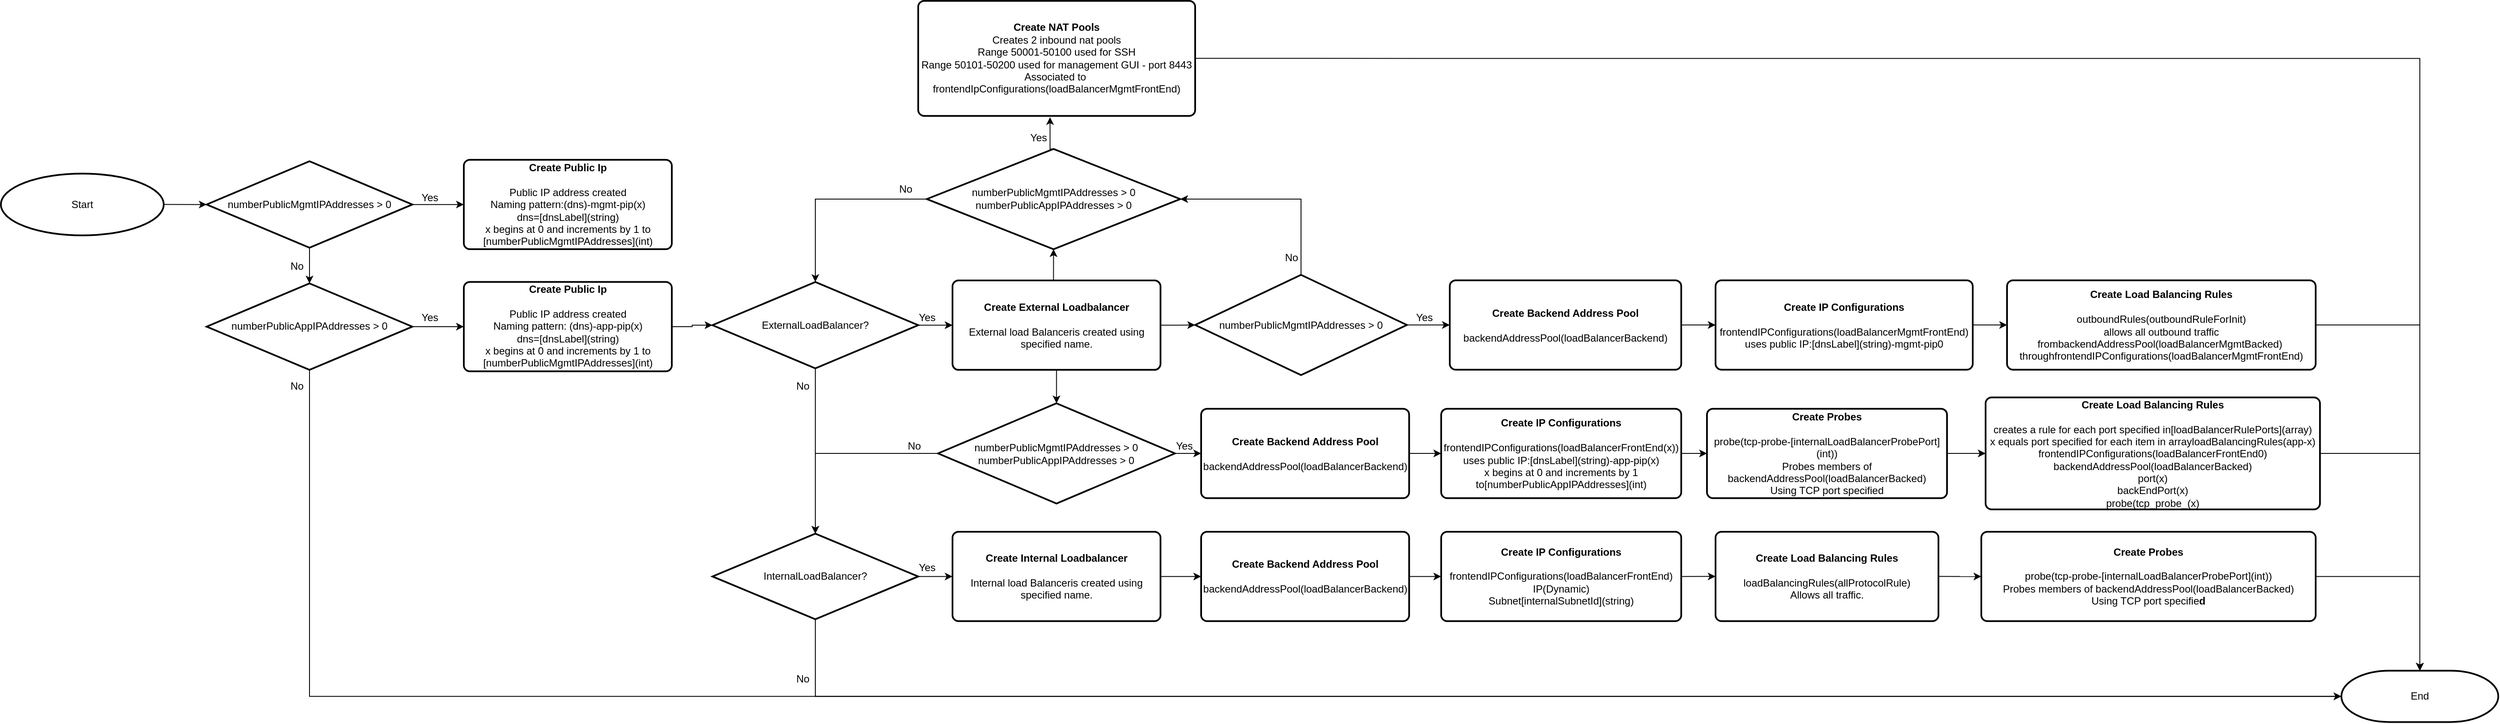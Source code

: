 <mxfile version="13.4.4" type="device"><diagram id="C5RBs43oDa-KdzZeNtuy" name="Page-1"><mxGraphModel dx="1626" dy="2055" grid="1" gridSize="10" guides="1" tooltips="1" connect="1" arrows="1" fold="1" page="1" pageScale="1" pageWidth="827" pageHeight="1169" math="0" shadow="0"><root><mxCell id="WIyWlLk6GJQsqaUBKTNV-0"/><mxCell id="WIyWlLk6GJQsqaUBKTNV-1" parent="WIyWlLk6GJQsqaUBKTNV-0"/><mxCell id="XrOmLeDOEpOcY8vLHEvd-4" style="edgeStyle=orthogonalEdgeStyle;rounded=0;orthogonalLoop=1;jettySize=auto;html=1;exitX=1;exitY=0.5;exitDx=0;exitDy=0;exitPerimeter=0;entryX=0;entryY=0.5;entryDx=0;entryDy=0;entryPerimeter=0;" edge="1" parent="WIyWlLk6GJQsqaUBKTNV-1" source="XrOmLeDOEpOcY8vLHEvd-1" target="XrOmLeDOEpOcY8vLHEvd-3"><mxGeometry relative="1" as="geometry"/></mxCell><mxCell id="XrOmLeDOEpOcY8vLHEvd-1" value="Start" style="strokeWidth=2;html=1;shape=mxgraph.flowchart.start_1;whiteSpace=wrap;" vertex="1" parent="WIyWlLk6GJQsqaUBKTNV-1"><mxGeometry x="20" y="31.72" width="190" height="72.18" as="geometry"/></mxCell><mxCell id="XrOmLeDOEpOcY8vLHEvd-6" style="edgeStyle=orthogonalEdgeStyle;rounded=0;orthogonalLoop=1;jettySize=auto;html=1;exitX=1;exitY=0.5;exitDx=0;exitDy=0;exitPerimeter=0;entryX=0;entryY=0.5;entryDx=0;entryDy=0;" edge="1" parent="WIyWlLk6GJQsqaUBKTNV-1" source="XrOmLeDOEpOcY8vLHEvd-3" target="XrOmLeDOEpOcY8vLHEvd-5"><mxGeometry relative="1" as="geometry"/></mxCell><mxCell id="XrOmLeDOEpOcY8vLHEvd-8" style="edgeStyle=orthogonalEdgeStyle;rounded=0;orthogonalLoop=1;jettySize=auto;html=1;exitX=0.5;exitY=1;exitDx=0;exitDy=0;exitPerimeter=0;entryX=0.5;entryY=0;entryDx=0;entryDy=0;entryPerimeter=0;" edge="1" parent="WIyWlLk6GJQsqaUBKTNV-1" source="XrOmLeDOEpOcY8vLHEvd-3" target="XrOmLeDOEpOcY8vLHEvd-7"><mxGeometry relative="1" as="geometry"/></mxCell><mxCell id="XrOmLeDOEpOcY8vLHEvd-3" value="numberPublicMgmtIPAddresses &amp;gt; 0" style="strokeWidth=2;html=1;shape=mxgraph.flowchart.decision;whiteSpace=wrap;" vertex="1" parent="WIyWlLk6GJQsqaUBKTNV-1"><mxGeometry x="260" y="17.35" width="240" height="100.93" as="geometry"/></mxCell><mxCell id="XrOmLeDOEpOcY8vLHEvd-5" value="&lt;b&gt;Create Public Ip&lt;/b&gt;&lt;br&gt;&lt;br&gt;&lt;div&gt;Public IP address created&lt;/div&gt;&lt;div&gt;Naming pattern:(dns)-mgmt-pip(x)&lt;/div&gt;&lt;div&gt;dns=[dnsLabel](string)&lt;/div&gt;&lt;div&gt;x begins at 0 and increments by 1 to&lt;/div&gt;&lt;div&gt;[numberPublicMgmtIPAddresses](int)&lt;/div&gt;" style="rounded=1;whiteSpace=wrap;html=1;absoluteArcSize=1;arcSize=14;strokeWidth=2;" vertex="1" parent="WIyWlLk6GJQsqaUBKTNV-1"><mxGeometry x="560" y="15.63" width="242.62" height="104.37" as="geometry"/></mxCell><mxCell id="2" value="Yes" style="text;html=1;align=center;verticalAlign=middle;resizable=0;points=[];autosize=1;" vertex="1" parent="WIyWlLk6GJQsqaUBKTNV-1"><mxGeometry x="500" y="50" width="40" height="20" as="geometry"/></mxCell><mxCell id="XrOmLeDOEpOcY8vLHEvd-11" style="edgeStyle=orthogonalEdgeStyle;rounded=0;orthogonalLoop=1;jettySize=auto;html=1;exitX=1;exitY=0.5;exitDx=0;exitDy=0;exitPerimeter=0;entryX=0;entryY=0.5;entryDx=0;entryDy=0;" edge="1" parent="WIyWlLk6GJQsqaUBKTNV-1" source="XrOmLeDOEpOcY8vLHEvd-7" target="XrOmLeDOEpOcY8vLHEvd-10"><mxGeometry relative="1" as="geometry"/></mxCell><mxCell id="XrOmLeDOEpOcY8vLHEvd-14" style="edgeStyle=orthogonalEdgeStyle;rounded=0;orthogonalLoop=1;jettySize=auto;html=1;exitX=0.5;exitY=1;exitDx=0;exitDy=0;exitPerimeter=0;entryX=0;entryY=0.5;entryDx=0;entryDy=0;entryPerimeter=0;" edge="1" parent="WIyWlLk6GJQsqaUBKTNV-1" source="XrOmLeDOEpOcY8vLHEvd-7" target="XrOmLeDOEpOcY8vLHEvd-13"><mxGeometry relative="1" as="geometry"/></mxCell><mxCell id="XrOmLeDOEpOcY8vLHEvd-7" value="numberPublicAppIPAddresses &amp;gt; 0" style="strokeWidth=2;html=1;shape=mxgraph.flowchart.decision;whiteSpace=wrap;" vertex="1" parent="WIyWlLk6GJQsqaUBKTNV-1"><mxGeometry x="260" y="160" width="240" height="100.93" as="geometry"/></mxCell><mxCell id="XrOmLeDOEpOcY8vLHEvd-9" value="No" style="text;html=1;align=center;verticalAlign=middle;resizable=0;points=[];autosize=1;" vertex="1" parent="WIyWlLk6GJQsqaUBKTNV-1"><mxGeometry x="350" y="130" width="30" height="20" as="geometry"/></mxCell><mxCell id="XrOmLeDOEpOcY8vLHEvd-17" style="edgeStyle=orthogonalEdgeStyle;rounded=0;orthogonalLoop=1;jettySize=auto;html=1;exitX=1;exitY=0.5;exitDx=0;exitDy=0;entryX=0;entryY=0.5;entryDx=0;entryDy=0;entryPerimeter=0;" edge="1" parent="WIyWlLk6GJQsqaUBKTNV-1" source="XrOmLeDOEpOcY8vLHEvd-10" target="XrOmLeDOEpOcY8vLHEvd-16"><mxGeometry relative="1" as="geometry"/></mxCell><mxCell id="XrOmLeDOEpOcY8vLHEvd-10" value="&lt;b&gt;Create Public Ip&lt;/b&gt;&lt;br&gt;&lt;br&gt;&lt;div&gt;&lt;div&gt;Public IP address created&lt;/div&gt;&lt;div&gt;Naming pattern:&amp;nbsp;&lt;span&gt;(dns)-app-pip(x)&lt;/span&gt;&lt;/div&gt;&lt;div&gt;dns=[dnsLabel](string)&lt;/div&gt;&lt;div&gt;x begins at 0 and increments by 1 to&lt;/div&gt;&lt;div&gt;[numberPublicMgmtIPAddresses](int)&lt;/div&gt;&lt;/div&gt;" style="rounded=1;whiteSpace=wrap;html=1;absoluteArcSize=1;arcSize=14;strokeWidth=2;" vertex="1" parent="WIyWlLk6GJQsqaUBKTNV-1"><mxGeometry x="560" y="158.28" width="242.62" height="104.37" as="geometry"/></mxCell><mxCell id="XrOmLeDOEpOcY8vLHEvd-12" value="Yes" style="text;html=1;align=center;verticalAlign=middle;resizable=0;points=[];autosize=1;" vertex="1" parent="WIyWlLk6GJQsqaUBKTNV-1"><mxGeometry x="500" y="190" width="40" height="20" as="geometry"/></mxCell><mxCell id="XrOmLeDOEpOcY8vLHEvd-13" value="End" style="strokeWidth=2;html=1;shape=mxgraph.flowchart.terminator;whiteSpace=wrap;" vertex="1" parent="WIyWlLk6GJQsqaUBKTNV-1"><mxGeometry x="2750" y="612.19" width="183" height="60" as="geometry"/></mxCell><mxCell id="XrOmLeDOEpOcY8vLHEvd-15" value="No" style="text;html=1;align=center;verticalAlign=middle;resizable=0;points=[];autosize=1;" vertex="1" parent="WIyWlLk6GJQsqaUBKTNV-1"><mxGeometry x="350" y="270" width="30" height="20" as="geometry"/></mxCell><mxCell id="XrOmLeDOEpOcY8vLHEvd-20" style="edgeStyle=orthogonalEdgeStyle;rounded=0;orthogonalLoop=1;jettySize=auto;html=1;exitX=1;exitY=0.5;exitDx=0;exitDy=0;exitPerimeter=0;" edge="1" parent="WIyWlLk6GJQsqaUBKTNV-1" source="XrOmLeDOEpOcY8vLHEvd-16" target="XrOmLeDOEpOcY8vLHEvd-19"><mxGeometry relative="1" as="geometry"/></mxCell><mxCell id="XrOmLeDOEpOcY8vLHEvd-24" style="edgeStyle=orthogonalEdgeStyle;rounded=0;orthogonalLoop=1;jettySize=auto;html=1;exitX=0.5;exitY=1;exitDx=0;exitDy=0;exitPerimeter=0;entryX=0.5;entryY=0;entryDx=0;entryDy=0;entryPerimeter=0;" edge="1" parent="WIyWlLk6GJQsqaUBKTNV-1" source="XrOmLeDOEpOcY8vLHEvd-16" target="XrOmLeDOEpOcY8vLHEvd-23"><mxGeometry relative="1" as="geometry"/></mxCell><mxCell id="XrOmLeDOEpOcY8vLHEvd-16" value="ExternalLoadBalancer?" style="strokeWidth=2;html=1;shape=mxgraph.flowchart.decision;whiteSpace=wrap;" vertex="1" parent="WIyWlLk6GJQsqaUBKTNV-1"><mxGeometry x="850" y="158.28" width="240" height="100.93" as="geometry"/></mxCell><mxCell id="XrOmLeDOEpOcY8vLHEvd-44" style="edgeStyle=orthogonalEdgeStyle;rounded=0;orthogonalLoop=1;jettySize=auto;html=1;exitX=0.5;exitY=0;exitDx=0;exitDy=0;entryX=0.5;entryY=1;entryDx=0;entryDy=0;entryPerimeter=0;" edge="1" parent="WIyWlLk6GJQsqaUBKTNV-1" source="XrOmLeDOEpOcY8vLHEvd-19" target="XrOmLeDOEpOcY8vLHEvd-42"><mxGeometry relative="1" as="geometry"/></mxCell><mxCell id="XrOmLeDOEpOcY8vLHEvd-54" style="edgeStyle=orthogonalEdgeStyle;rounded=0;orthogonalLoop=1;jettySize=auto;html=1;exitX=0.5;exitY=1;exitDx=0;exitDy=0;entryX=0.5;entryY=0;entryDx=0;entryDy=0;entryPerimeter=0;" edge="1" parent="WIyWlLk6GJQsqaUBKTNV-1" source="XrOmLeDOEpOcY8vLHEvd-19" target="XrOmLeDOEpOcY8vLHEvd-53"><mxGeometry relative="1" as="geometry"/></mxCell><mxCell id="XrOmLeDOEpOcY8vLHEvd-72" style="edgeStyle=orthogonalEdgeStyle;rounded=0;orthogonalLoop=1;jettySize=auto;html=1;exitX=1;exitY=0.5;exitDx=0;exitDy=0;entryX=0;entryY=0.5;entryDx=0;entryDy=0;entryPerimeter=0;" edge="1" parent="WIyWlLk6GJQsqaUBKTNV-1" source="XrOmLeDOEpOcY8vLHEvd-19" target="XrOmLeDOEpOcY8vLHEvd-71"><mxGeometry relative="1" as="geometry"/></mxCell><mxCell id="XrOmLeDOEpOcY8vLHEvd-19" value="&lt;b&gt;Create External Loadbalancer&lt;/b&gt;&lt;br&gt;&lt;br&gt;&lt;div&gt;External load Balanceris created using specified name.&lt;br&gt;&lt;/div&gt;" style="rounded=1;whiteSpace=wrap;html=1;absoluteArcSize=1;arcSize=14;strokeWidth=2;" vertex="1" parent="WIyWlLk6GJQsqaUBKTNV-1"><mxGeometry x="1130" y="156.56" width="242.62" height="104.37" as="geometry"/></mxCell><mxCell id="XrOmLeDOEpOcY8vLHEvd-21" value="Yes" style="text;html=1;align=center;verticalAlign=middle;resizable=0;points=[];autosize=1;" vertex="1" parent="WIyWlLk6GJQsqaUBKTNV-1"><mxGeometry x="1080" y="190" width="40" height="20" as="geometry"/></mxCell><mxCell id="XrOmLeDOEpOcY8vLHEvd-22" value="No" style="text;html=1;align=center;verticalAlign=middle;resizable=0;points=[];autosize=1;" vertex="1" parent="WIyWlLk6GJQsqaUBKTNV-1"><mxGeometry x="940" y="270" width="30" height="20" as="geometry"/></mxCell><mxCell id="XrOmLeDOEpOcY8vLHEvd-25" style="edgeStyle=orthogonalEdgeStyle;rounded=0;orthogonalLoop=1;jettySize=auto;html=1;exitX=0.5;exitY=1;exitDx=0;exitDy=0;exitPerimeter=0;entryX=0;entryY=0.5;entryDx=0;entryDy=0;entryPerimeter=0;" edge="1" parent="WIyWlLk6GJQsqaUBKTNV-1" source="XrOmLeDOEpOcY8vLHEvd-23" target="XrOmLeDOEpOcY8vLHEvd-13"><mxGeometry relative="1" as="geometry"/></mxCell><mxCell id="XrOmLeDOEpOcY8vLHEvd-28" style="edgeStyle=orthogonalEdgeStyle;rounded=0;orthogonalLoop=1;jettySize=auto;html=1;exitX=1;exitY=0.5;exitDx=0;exitDy=0;exitPerimeter=0;entryX=0;entryY=0.5;entryDx=0;entryDy=0;" edge="1" parent="WIyWlLk6GJQsqaUBKTNV-1" source="XrOmLeDOEpOcY8vLHEvd-23" target="XrOmLeDOEpOcY8vLHEvd-27"><mxGeometry relative="1" as="geometry"/></mxCell><mxCell id="XrOmLeDOEpOcY8vLHEvd-23" value="InternalLoadBalancer?" style="strokeWidth=2;html=1;shape=mxgraph.flowchart.decision;whiteSpace=wrap;" vertex="1" parent="WIyWlLk6GJQsqaUBKTNV-1"><mxGeometry x="850" y="452.19" width="240" height="100" as="geometry"/></mxCell><mxCell id="XrOmLeDOEpOcY8vLHEvd-26" value="No" style="text;html=1;align=center;verticalAlign=middle;resizable=0;points=[];autosize=1;" vertex="1" parent="WIyWlLk6GJQsqaUBKTNV-1"><mxGeometry x="940" y="612.19" width="30" height="20" as="geometry"/></mxCell><mxCell id="XrOmLeDOEpOcY8vLHEvd-36" style="edgeStyle=orthogonalEdgeStyle;rounded=0;orthogonalLoop=1;jettySize=auto;html=1;exitX=1;exitY=0.5;exitDx=0;exitDy=0;entryX=0;entryY=0.5;entryDx=0;entryDy=0;" edge="1" parent="WIyWlLk6GJQsqaUBKTNV-1" source="XrOmLeDOEpOcY8vLHEvd-27" target="XrOmLeDOEpOcY8vLHEvd-30"><mxGeometry relative="1" as="geometry"/></mxCell><mxCell id="XrOmLeDOEpOcY8vLHEvd-27" value="&lt;b&gt;Create Internal Loadbalancer&lt;/b&gt;&lt;br&gt;&lt;br&gt;&lt;div&gt;Internal load Balanceris created using specified name.&lt;br&gt;&lt;/div&gt;" style="rounded=1;whiteSpace=wrap;html=1;absoluteArcSize=1;arcSize=14;strokeWidth=2;" vertex="1" parent="WIyWlLk6GJQsqaUBKTNV-1"><mxGeometry x="1130" y="450.01" width="242.62" height="104.37" as="geometry"/></mxCell><mxCell id="XrOmLeDOEpOcY8vLHEvd-29" value="Yes" style="text;html=1;align=center;verticalAlign=middle;resizable=0;points=[];autosize=1;" vertex="1" parent="WIyWlLk6GJQsqaUBKTNV-1"><mxGeometry x="1080" y="482.19" width="40" height="20" as="geometry"/></mxCell><mxCell id="XrOmLeDOEpOcY8vLHEvd-33" style="edgeStyle=orthogonalEdgeStyle;rounded=0;orthogonalLoop=1;jettySize=auto;html=1;exitX=1;exitY=0.5;exitDx=0;exitDy=0;entryX=0;entryY=0.5;entryDx=0;entryDy=0;" edge="1" parent="WIyWlLk6GJQsqaUBKTNV-1" source="XrOmLeDOEpOcY8vLHEvd-30" target="XrOmLeDOEpOcY8vLHEvd-32"><mxGeometry relative="1" as="geometry"/></mxCell><mxCell id="XrOmLeDOEpOcY8vLHEvd-30" value="&lt;b&gt;Create Backend Address Pool&lt;/b&gt;&lt;br&gt;&lt;br&gt;backendAddressPool(loadBalancerBackend)" style="rounded=1;whiteSpace=wrap;html=1;absoluteArcSize=1;arcSize=14;strokeWidth=2;" vertex="1" parent="WIyWlLk6GJQsqaUBKTNV-1"><mxGeometry x="1420" y="450.01" width="242.62" height="104.37" as="geometry"/></mxCell><mxCell id="XrOmLeDOEpOcY8vLHEvd-35" style="edgeStyle=orthogonalEdgeStyle;rounded=0;orthogonalLoop=1;jettySize=auto;html=1;exitX=1;exitY=0.5;exitDx=0;exitDy=0;entryX=0;entryY=0.5;entryDx=0;entryDy=0;" edge="1" parent="WIyWlLk6GJQsqaUBKTNV-1" source="XrOmLeDOEpOcY8vLHEvd-32" target="XrOmLeDOEpOcY8vLHEvd-34"><mxGeometry relative="1" as="geometry"/></mxCell><mxCell id="XrOmLeDOEpOcY8vLHEvd-32" value="&lt;div&gt;&lt;b&gt;Create IP Configurations&lt;/b&gt;&lt;/div&gt;&lt;div&gt;&lt;b&gt;&lt;br&gt;&lt;/b&gt;&lt;/div&gt;&lt;div&gt;frontendIPConfigurations(loadBalancerFrontEnd)&lt;/div&gt;&lt;div&gt;IP(Dynamic)&lt;/div&gt;&lt;div&gt;Subnet[internalSubnetId](string)&lt;/div&gt;" style="rounded=1;whiteSpace=wrap;html=1;absoluteArcSize=1;arcSize=14;strokeWidth=2;" vertex="1" parent="WIyWlLk6GJQsqaUBKTNV-1"><mxGeometry x="1700" y="450.01" width="280" height="104.37" as="geometry"/></mxCell><mxCell id="XrOmLeDOEpOcY8vLHEvd-39" style="edgeStyle=orthogonalEdgeStyle;rounded=0;orthogonalLoop=1;jettySize=auto;html=1;exitX=1;exitY=0.5;exitDx=0;exitDy=0;entryX=0;entryY=0.5;entryDx=0;entryDy=0;" edge="1" parent="WIyWlLk6GJQsqaUBKTNV-1" source="XrOmLeDOEpOcY8vLHEvd-34" target="XrOmLeDOEpOcY8vLHEvd-38"><mxGeometry relative="1" as="geometry"/></mxCell><mxCell id="XrOmLeDOEpOcY8vLHEvd-34" value="&lt;div&gt;&lt;b&gt;Create Load Balancing Rules&lt;/b&gt;&lt;/div&gt;&lt;div&gt;&lt;b&gt;&lt;br&gt;&lt;/b&gt;&lt;/div&gt;&lt;div&gt;&lt;div&gt;loadBalancingRules(allProtocolRule)&lt;/div&gt;&lt;div&gt;Allows all traffic.&lt;/div&gt;&lt;/div&gt;" style="rounded=1;whiteSpace=wrap;html=1;absoluteArcSize=1;arcSize=14;strokeWidth=2;" vertex="1" parent="WIyWlLk6GJQsqaUBKTNV-1"><mxGeometry x="2020" y="450" width="260" height="104.37" as="geometry"/></mxCell><mxCell id="XrOmLeDOEpOcY8vLHEvd-41" style="edgeStyle=orthogonalEdgeStyle;rounded=0;orthogonalLoop=1;jettySize=auto;html=1;exitX=1;exitY=0.5;exitDx=0;exitDy=0;" edge="1" parent="WIyWlLk6GJQsqaUBKTNV-1" source="XrOmLeDOEpOcY8vLHEvd-38" target="XrOmLeDOEpOcY8vLHEvd-13"><mxGeometry relative="1" as="geometry"/></mxCell><mxCell id="XrOmLeDOEpOcY8vLHEvd-38" value="&lt;div&gt;&lt;b&gt;Create Probes&lt;/b&gt;&lt;/div&gt;&lt;div&gt;&lt;b&gt;&lt;br&gt;&lt;/b&gt;&lt;/div&gt;&lt;div&gt;&lt;div&gt;probe(tcp-probe-[internalLoadBalancerProbePort](int))&lt;/div&gt;&lt;div&gt;Probes members of backendAddressPool(loadBalancerBacked)&lt;/div&gt;&lt;div&gt;Using TCP port specifie&lt;b&gt;d&lt;/b&gt;&lt;/div&gt;&lt;/div&gt;" style="rounded=1;whiteSpace=wrap;html=1;absoluteArcSize=1;arcSize=14;strokeWidth=2;" vertex="1" parent="WIyWlLk6GJQsqaUBKTNV-1"><mxGeometry x="2330" y="450.01" width="390" height="104.37" as="geometry"/></mxCell><mxCell id="XrOmLeDOEpOcY8vLHEvd-47" style="edgeStyle=orthogonalEdgeStyle;rounded=0;orthogonalLoop=1;jettySize=auto;html=1;exitX=0.5;exitY=0;exitDx=0;exitDy=0;exitPerimeter=0;entryX=0.476;entryY=1.011;entryDx=0;entryDy=0;entryPerimeter=0;" edge="1" parent="WIyWlLk6GJQsqaUBKTNV-1" source="XrOmLeDOEpOcY8vLHEvd-42" target="XrOmLeDOEpOcY8vLHEvd-45"><mxGeometry relative="1" as="geometry"/></mxCell><mxCell id="XrOmLeDOEpOcY8vLHEvd-51" style="edgeStyle=orthogonalEdgeStyle;rounded=0;orthogonalLoop=1;jettySize=auto;html=1;exitX=0;exitY=0.5;exitDx=0;exitDy=0;exitPerimeter=0;entryX=0.5;entryY=0;entryDx=0;entryDy=0;entryPerimeter=0;" edge="1" parent="WIyWlLk6GJQsqaUBKTNV-1" source="XrOmLeDOEpOcY8vLHEvd-42" target="XrOmLeDOEpOcY8vLHEvd-16"><mxGeometry relative="1" as="geometry"/></mxCell><mxCell id="XrOmLeDOEpOcY8vLHEvd-42" value="numberPublicMgmtIPAddresses &amp;gt; 0&lt;br&gt;numberPublicAppIPAddresses &amp;gt; 0" style="strokeWidth=2;html=1;shape=mxgraph.flowchart.decision;whiteSpace=wrap;" vertex="1" parent="WIyWlLk6GJQsqaUBKTNV-1"><mxGeometry x="1100" y="2.97" width="295.66" height="117.03" as="geometry"/></mxCell><mxCell id="XrOmLeDOEpOcY8vLHEvd-52" style="edgeStyle=orthogonalEdgeStyle;rounded=0;orthogonalLoop=1;jettySize=auto;html=1;exitX=1;exitY=0.5;exitDx=0;exitDy=0;entryX=0.5;entryY=0;entryDx=0;entryDy=0;entryPerimeter=0;" edge="1" parent="WIyWlLk6GJQsqaUBKTNV-1" source="XrOmLeDOEpOcY8vLHEvd-45" target="XrOmLeDOEpOcY8vLHEvd-13"><mxGeometry relative="1" as="geometry"/></mxCell><mxCell id="XrOmLeDOEpOcY8vLHEvd-45" value="&lt;b&gt;Create NAT Pools&lt;/b&gt;&lt;br&gt;&lt;div&gt;&lt;div&gt;Creates 2 inbound nat pools&lt;/div&gt;&lt;div&gt;Range 50001-50100 used for SSH&lt;/div&gt;&lt;div&gt;Range 50101-50200 used for management GUI - port 8443&lt;/div&gt;&lt;div&gt;Associated to&amp;nbsp; frontendIpConfigurations(loadBalancerMgmtFrontEnd)&lt;/div&gt;&lt;/div&gt;" style="rounded=1;whiteSpace=wrap;html=1;absoluteArcSize=1;arcSize=14;strokeWidth=2;" vertex="1" parent="WIyWlLk6GJQsqaUBKTNV-1"><mxGeometry x="1090" y="-170" width="323.03" height="134.37" as="geometry"/></mxCell><mxCell id="XrOmLeDOEpOcY8vLHEvd-48" value="Yes" style="text;html=1;align=center;verticalAlign=middle;resizable=0;points=[];autosize=1;" vertex="1" parent="WIyWlLk6GJQsqaUBKTNV-1"><mxGeometry x="1210" y="-20" width="40" height="20" as="geometry"/></mxCell><mxCell id="XrOmLeDOEpOcY8vLHEvd-50" value="No" style="text;html=1;align=center;verticalAlign=middle;resizable=0;points=[];autosize=1;" vertex="1" parent="WIyWlLk6GJQsqaUBKTNV-1"><mxGeometry x="1060" y="40" width="30" height="20" as="geometry"/></mxCell><mxCell id="XrOmLeDOEpOcY8vLHEvd-55" style="edgeStyle=orthogonalEdgeStyle;rounded=0;orthogonalLoop=1;jettySize=auto;html=1;exitX=0;exitY=0.5;exitDx=0;exitDy=0;exitPerimeter=0;entryX=0.5;entryY=0;entryDx=0;entryDy=0;entryPerimeter=0;" edge="1" parent="WIyWlLk6GJQsqaUBKTNV-1" source="XrOmLeDOEpOcY8vLHEvd-53" target="XrOmLeDOEpOcY8vLHEvd-23"><mxGeometry relative="1" as="geometry"/></mxCell><mxCell id="XrOmLeDOEpOcY8vLHEvd-59" style="edgeStyle=orthogonalEdgeStyle;rounded=0;orthogonalLoop=1;jettySize=auto;html=1;exitX=1;exitY=0.5;exitDx=0;exitDy=0;exitPerimeter=0;entryX=0;entryY=0.5;entryDx=0;entryDy=0;" edge="1" parent="WIyWlLk6GJQsqaUBKTNV-1" source="XrOmLeDOEpOcY8vLHEvd-53" target="XrOmLeDOEpOcY8vLHEvd-58"><mxGeometry relative="1" as="geometry"/></mxCell><mxCell id="XrOmLeDOEpOcY8vLHEvd-53" value="numberPublicMgmtIPAddresses &amp;gt; 0&lt;br&gt;numberPublicAppIPAddresses &amp;gt; 0" style="strokeWidth=2;html=1;shape=mxgraph.flowchart.decision;whiteSpace=wrap;" vertex="1" parent="WIyWlLk6GJQsqaUBKTNV-1"><mxGeometry x="1113.15" y="300" width="276.31" height="117.03" as="geometry"/></mxCell><mxCell id="XrOmLeDOEpOcY8vLHEvd-56" value="No" style="text;html=1;align=center;verticalAlign=middle;resizable=0;points=[];autosize=1;" vertex="1" parent="WIyWlLk6GJQsqaUBKTNV-1"><mxGeometry x="1070" y="340" width="30" height="20" as="geometry"/></mxCell><mxCell id="XrOmLeDOEpOcY8vLHEvd-62" style="edgeStyle=orthogonalEdgeStyle;rounded=0;orthogonalLoop=1;jettySize=auto;html=1;exitX=1;exitY=0.5;exitDx=0;exitDy=0;entryX=0;entryY=0.5;entryDx=0;entryDy=0;" edge="1" parent="WIyWlLk6GJQsqaUBKTNV-1" source="XrOmLeDOEpOcY8vLHEvd-58" target="XrOmLeDOEpOcY8vLHEvd-61"><mxGeometry relative="1" as="geometry"/></mxCell><mxCell id="XrOmLeDOEpOcY8vLHEvd-58" value="&lt;b&gt;Create Backend Address Pool&lt;/b&gt;&lt;br&gt;&lt;br&gt;backendAddressPool(loadBalancerBackend)" style="rounded=1;whiteSpace=wrap;html=1;absoluteArcSize=1;arcSize=14;strokeWidth=2;" vertex="1" parent="WIyWlLk6GJQsqaUBKTNV-1"><mxGeometry x="1420" y="306.33" width="242.62" height="104.37" as="geometry"/></mxCell><mxCell id="XrOmLeDOEpOcY8vLHEvd-60" value="Yes" style="text;html=1;align=center;verticalAlign=middle;resizable=0;points=[];autosize=1;" vertex="1" parent="WIyWlLk6GJQsqaUBKTNV-1"><mxGeometry x="1380" y="340" width="40" height="20" as="geometry"/></mxCell><mxCell id="XrOmLeDOEpOcY8vLHEvd-68" style="edgeStyle=orthogonalEdgeStyle;rounded=0;orthogonalLoop=1;jettySize=auto;html=1;exitX=1;exitY=0.5;exitDx=0;exitDy=0;entryX=0;entryY=0.5;entryDx=0;entryDy=0;" edge="1" parent="WIyWlLk6GJQsqaUBKTNV-1" source="XrOmLeDOEpOcY8vLHEvd-61" target="XrOmLeDOEpOcY8vLHEvd-63"><mxGeometry relative="1" as="geometry"/></mxCell><mxCell id="XrOmLeDOEpOcY8vLHEvd-61" value="&lt;div&gt;&lt;b&gt;Create IP Configurations&lt;/b&gt;&lt;/div&gt;&lt;div&gt;&lt;b&gt;&lt;br&gt;&lt;/b&gt;&lt;/div&gt;&lt;div&gt;&lt;div&gt;frontendIPConfigurations(loadBalancerFrontEnd(x))&lt;/div&gt;&lt;div&gt;uses public IP:[dnsLabel](string)-app-pip(x)&lt;/div&gt;&lt;div&gt;x begins at 0 and increments by 1 to[numberPublicAppIPAddresses](int)&lt;/div&gt;&lt;/div&gt;" style="rounded=1;whiteSpace=wrap;html=1;absoluteArcSize=1;arcSize=14;strokeWidth=2;" vertex="1" parent="WIyWlLk6GJQsqaUBKTNV-1"><mxGeometry x="1700" y="306.33" width="280" height="104.37" as="geometry"/></mxCell><mxCell id="XrOmLeDOEpOcY8vLHEvd-69" style="edgeStyle=orthogonalEdgeStyle;rounded=0;orthogonalLoop=1;jettySize=auto;html=1;exitX=1;exitY=0.5;exitDx=0;exitDy=0;entryX=0;entryY=0.5;entryDx=0;entryDy=0;" edge="1" parent="WIyWlLk6GJQsqaUBKTNV-1" source="XrOmLeDOEpOcY8vLHEvd-63" target="XrOmLeDOEpOcY8vLHEvd-65"><mxGeometry relative="1" as="geometry"/></mxCell><mxCell id="XrOmLeDOEpOcY8vLHEvd-63" value="&lt;div&gt;&lt;b&gt;Create Probes&lt;/b&gt;&lt;/div&gt;&lt;div&gt;&lt;b&gt;&lt;br&gt;&lt;/b&gt;&lt;/div&gt;&lt;div&gt;&lt;div&gt;probe(tcp-probe-[internalLoadBalancerProbePort](int))&lt;/div&gt;&lt;div&gt;Probes members of backendAddressPool(loadBalancerBacked)&lt;/div&gt;&lt;div&gt;Using TCP port specified&lt;/div&gt;&lt;/div&gt;" style="rounded=1;whiteSpace=wrap;html=1;absoluteArcSize=1;arcSize=14;strokeWidth=2;" vertex="1" parent="WIyWlLk6GJQsqaUBKTNV-1"><mxGeometry x="2010" y="306.33" width="280" height="104.37" as="geometry"/></mxCell><mxCell id="XrOmLeDOEpOcY8vLHEvd-70" style="edgeStyle=orthogonalEdgeStyle;rounded=0;orthogonalLoop=1;jettySize=auto;html=1;exitX=1;exitY=0.5;exitDx=0;exitDy=0;" edge="1" parent="WIyWlLk6GJQsqaUBKTNV-1" source="XrOmLeDOEpOcY8vLHEvd-65" target="XrOmLeDOEpOcY8vLHEvd-13"><mxGeometry relative="1" as="geometry"/></mxCell><mxCell id="XrOmLeDOEpOcY8vLHEvd-65" value="&lt;div&gt;&lt;b&gt;Create Load Balancing Rules&lt;/b&gt;&lt;/div&gt;&lt;div&gt;&lt;b&gt;&lt;br&gt;&lt;/b&gt;&lt;/div&gt;&lt;div&gt;&lt;div&gt;creates a rule for each port specified in[loadBalancerRulePorts](array)&lt;/div&gt;&lt;div&gt;x equals port specified for each item in arrayloadBalancingRules(app-x)&lt;/div&gt;&lt;div&gt;frontendIPConfigurations(loadBalancerFrontEnd0)&lt;/div&gt;&lt;div&gt;backendAddressPool(loadBalancerBacked)&lt;/div&gt;&lt;div&gt;port(x)&lt;/div&gt;&lt;div&gt;backEndPort(x)&lt;/div&gt;&lt;div&gt;probe(tcp_probe_(x)&lt;/div&gt;&lt;/div&gt;" style="rounded=1;whiteSpace=wrap;html=1;absoluteArcSize=1;arcSize=14;strokeWidth=2;" vertex="1" parent="WIyWlLk6GJQsqaUBKTNV-1"><mxGeometry x="2335" y="293.16" width="390" height="130.7" as="geometry"/></mxCell><mxCell id="XrOmLeDOEpOcY8vLHEvd-76" style="edgeStyle=orthogonalEdgeStyle;rounded=0;orthogonalLoop=1;jettySize=auto;html=1;exitX=1;exitY=0.5;exitDx=0;exitDy=0;exitPerimeter=0;" edge="1" parent="WIyWlLk6GJQsqaUBKTNV-1" source="XrOmLeDOEpOcY8vLHEvd-71" target="XrOmLeDOEpOcY8vLHEvd-73"><mxGeometry relative="1" as="geometry"/></mxCell><mxCell id="XrOmLeDOEpOcY8vLHEvd-86" style="edgeStyle=orthogonalEdgeStyle;rounded=0;orthogonalLoop=1;jettySize=auto;html=1;exitX=0.5;exitY=0;exitDx=0;exitDy=0;exitPerimeter=0;entryX=1;entryY=0.5;entryDx=0;entryDy=0;entryPerimeter=0;" edge="1" parent="WIyWlLk6GJQsqaUBKTNV-1" source="XrOmLeDOEpOcY8vLHEvd-71" target="XrOmLeDOEpOcY8vLHEvd-42"><mxGeometry relative="1" as="geometry"/></mxCell><mxCell id="XrOmLeDOEpOcY8vLHEvd-71" value="numberPublicMgmtIPAddresses &amp;gt; 0" style="strokeWidth=2;html=1;shape=mxgraph.flowchart.decision;whiteSpace=wrap;" vertex="1" parent="WIyWlLk6GJQsqaUBKTNV-1"><mxGeometry x="1413.03" y="150" width="246.97" height="117.03" as="geometry"/></mxCell><mxCell id="XrOmLeDOEpOcY8vLHEvd-81" style="edgeStyle=orthogonalEdgeStyle;rounded=0;orthogonalLoop=1;jettySize=auto;html=1;exitX=1;exitY=0.5;exitDx=0;exitDy=0;entryX=0;entryY=0.5;entryDx=0;entryDy=0;" edge="1" parent="WIyWlLk6GJQsqaUBKTNV-1" source="XrOmLeDOEpOcY8vLHEvd-73" target="XrOmLeDOEpOcY8vLHEvd-80"><mxGeometry relative="1" as="geometry"/></mxCell><mxCell id="XrOmLeDOEpOcY8vLHEvd-73" value="&lt;b&gt;Create Backend Address Pool&lt;/b&gt;&lt;br&gt;&lt;br&gt;backendAddressPool(loadBalancerBackend)" style="rounded=1;whiteSpace=wrap;html=1;absoluteArcSize=1;arcSize=14;strokeWidth=2;" vertex="1" parent="WIyWlLk6GJQsqaUBKTNV-1"><mxGeometry x="1710" y="156.33" width="270" height="104.37" as="geometry"/></mxCell><mxCell id="XrOmLeDOEpOcY8vLHEvd-77" value="Yes" style="text;html=1;align=center;verticalAlign=middle;resizable=0;points=[];autosize=1;" vertex="1" parent="WIyWlLk6GJQsqaUBKTNV-1"><mxGeometry x="1660.0" y="190" width="40" height="20" as="geometry"/></mxCell><mxCell id="XrOmLeDOEpOcY8vLHEvd-84" style="edgeStyle=orthogonalEdgeStyle;rounded=0;orthogonalLoop=1;jettySize=auto;html=1;exitX=1;exitY=0.5;exitDx=0;exitDy=0;entryX=0;entryY=0.5;entryDx=0;entryDy=0;" edge="1" parent="WIyWlLk6GJQsqaUBKTNV-1" source="XrOmLeDOEpOcY8vLHEvd-80" target="XrOmLeDOEpOcY8vLHEvd-83"><mxGeometry relative="1" as="geometry"/></mxCell><mxCell id="XrOmLeDOEpOcY8vLHEvd-80" value="&lt;div&gt;&lt;b&gt;Create IP Configurations&lt;/b&gt;&lt;/div&gt;&lt;div&gt;&lt;b&gt;&lt;br&gt;&lt;/b&gt;&lt;/div&gt;&lt;div&gt;&lt;div&gt;&lt;div&gt;frontendIPConfigurations(loadBalancerMgmtFrontEnd)&lt;/div&gt;&lt;div&gt;uses public IP:[dnsLabel](string)-mgmt-pip0&lt;/div&gt;&lt;/div&gt;&lt;/div&gt;" style="rounded=1;whiteSpace=wrap;html=1;absoluteArcSize=1;arcSize=14;strokeWidth=2;" vertex="1" parent="WIyWlLk6GJQsqaUBKTNV-1"><mxGeometry x="2020" y="156.33" width="300" height="104.37" as="geometry"/></mxCell><mxCell id="XrOmLeDOEpOcY8vLHEvd-85" style="edgeStyle=orthogonalEdgeStyle;rounded=0;orthogonalLoop=1;jettySize=auto;html=1;exitX=1;exitY=0.5;exitDx=0;exitDy=0;" edge="1" parent="WIyWlLk6GJQsqaUBKTNV-1" source="XrOmLeDOEpOcY8vLHEvd-83" target="XrOmLeDOEpOcY8vLHEvd-13"><mxGeometry relative="1" as="geometry"/></mxCell><mxCell id="XrOmLeDOEpOcY8vLHEvd-83" value="&lt;div&gt;&lt;b&gt;Create Load Balancing Rules&lt;/b&gt;&lt;/div&gt;&lt;div&gt;&lt;b&gt;&lt;br&gt;&lt;/b&gt;&lt;/div&gt;&lt;div&gt;&lt;div&gt;outboundRules(outboundRuleForInit)&lt;/div&gt;&lt;div&gt;allows all outbound traffic frombackendAddressPool(loadBalancerMgmtBacked)&amp;nbsp;&lt;/div&gt;&lt;div&gt;throughfrontendIPConfigurations(loadBalancerMgmtFrontEnd)&lt;/div&gt;&lt;/div&gt;" style="rounded=1;whiteSpace=wrap;html=1;absoluteArcSize=1;arcSize=14;strokeWidth=2;" vertex="1" parent="WIyWlLk6GJQsqaUBKTNV-1"><mxGeometry x="2360" y="156.33" width="360" height="104.37" as="geometry"/></mxCell><mxCell id="XrOmLeDOEpOcY8vLHEvd-87" value="No" style="text;html=1;align=center;verticalAlign=middle;resizable=0;points=[];autosize=1;" vertex="1" parent="WIyWlLk6GJQsqaUBKTNV-1"><mxGeometry x="1510" y="120" width="30" height="20" as="geometry"/></mxCell></root></mxGraphModel></diagram></mxfile>